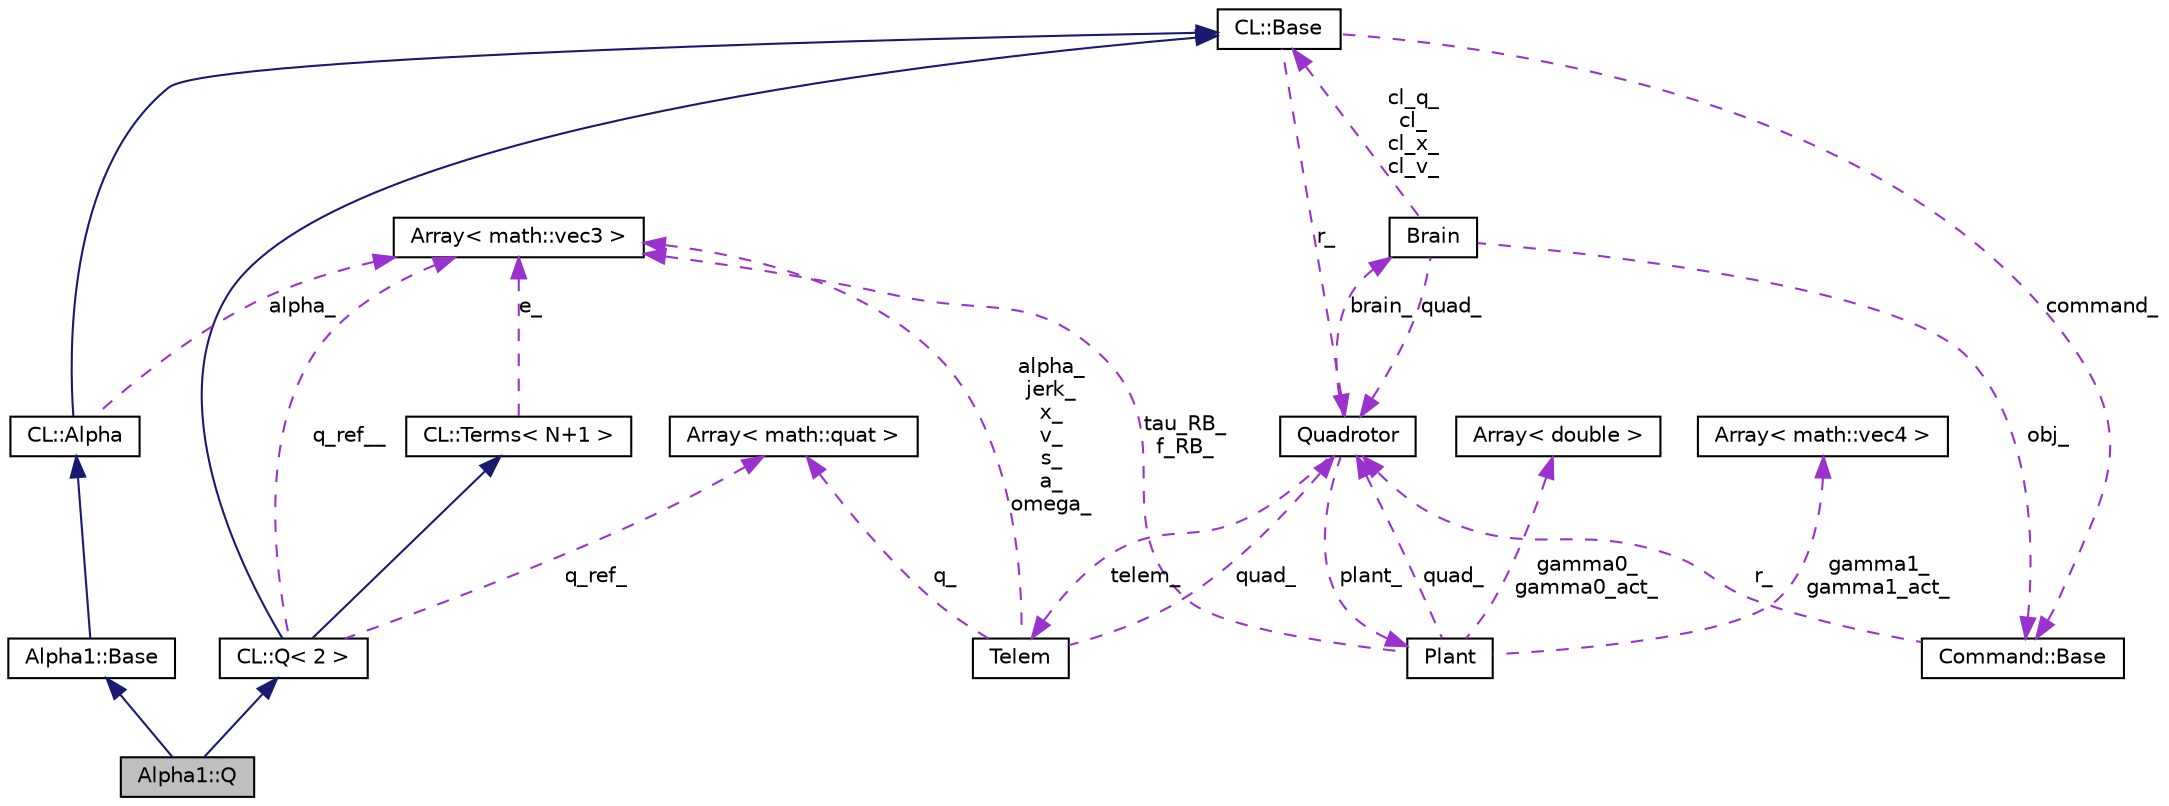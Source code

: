digraph G
{
  edge [fontname="Helvetica",fontsize="10",labelfontname="Helvetica",labelfontsize="10"];
  node [fontname="Helvetica",fontsize="10",shape=record];
  Node1 [label="Alpha1::Q",height=0.2,width=0.4,color="black", fillcolor="grey75", style="filled" fontcolor="black"];
  Node2 -> Node1 [dir=back,color="midnightblue",fontsize="10",style="solid",fontname="Helvetica"];
  Node2 [label="CL::Q\< 2 \>",height=0.2,width=0.4,color="black", fillcolor="white", style="filled",URL="$classCL_1_1Q.html"];
  Node3 -> Node2 [dir=back,color="midnightblue",fontsize="10",style="solid",fontname="Helvetica"];
  Node3 [label="CL::Base",height=0.2,width=0.4,color="black", fillcolor="white", style="filled",URL="$classCL_1_1Base.html"];
  Node4 -> Node3 [dir=back,color="darkorchid3",fontsize="10",style="dashed",label="r_",fontname="Helvetica"];
  Node4 [label="Quadrotor",height=0.2,width=0.4,color="black", fillcolor="white", style="filled",URL="$classQuadrotor.html"];
  Node5 -> Node4 [dir=back,color="darkorchid3",fontsize="10",style="dashed",label="brain_",fontname="Helvetica"];
  Node5 [label="Brain",height=0.2,width=0.4,color="black", fillcolor="white", style="filled",URL="$classBrain.html"];
  Node3 -> Node5 [dir=back,color="darkorchid3",fontsize="10",style="dashed",label="cl_q_\ncl_\ncl_x_\ncl_v_",fontname="Helvetica"];
  Node4 -> Node5 [dir=back,color="darkorchid3",fontsize="10",style="dashed",label="quad_",fontname="Helvetica"];
  Node6 -> Node5 [dir=back,color="darkorchid3",fontsize="10",style="dashed",label="obj_",fontname="Helvetica"];
  Node6 [label="Command::Base",height=0.2,width=0.4,color="black", fillcolor="white", style="filled",URL="$classCommand_1_1Base.html"];
  Node4 -> Node6 [dir=back,color="darkorchid3",fontsize="10",style="dashed",label="r_",fontname="Helvetica"];
  Node7 -> Node4 [dir=back,color="darkorchid3",fontsize="10",style="dashed",label="plant_",fontname="Helvetica"];
  Node7 [label="Plant",height=0.2,width=0.4,color="black", fillcolor="white", style="filled",URL="$classPlant.html"];
  Node8 -> Node7 [dir=back,color="darkorchid3",fontsize="10",style="dashed",label="gamma1_\ngamma1_act_",fontname="Helvetica"];
  Node8 [label="Array\< math::vec4 \>",height=0.2,width=0.4,color="black", fillcolor="white", style="filled",URL="$classArray.html"];
  Node9 -> Node7 [dir=back,color="darkorchid3",fontsize="10",style="dashed",label="tau_RB_\nf_RB_",fontname="Helvetica"];
  Node9 [label="Array\< math::vec3 \>",height=0.2,width=0.4,color="black", fillcolor="white", style="filled",URL="$classArray.html"];
  Node10 -> Node7 [dir=back,color="darkorchid3",fontsize="10",style="dashed",label="gamma0_\ngamma0_act_",fontname="Helvetica"];
  Node10 [label="Array\< double \>",height=0.2,width=0.4,color="black", fillcolor="white", style="filled",URL="$classArray.html"];
  Node4 -> Node7 [dir=back,color="darkorchid3",fontsize="10",style="dashed",label="quad_",fontname="Helvetica"];
  Node11 -> Node4 [dir=back,color="darkorchid3",fontsize="10",style="dashed",label="telem_",fontname="Helvetica"];
  Node11 [label="Telem",height=0.2,width=0.4,color="black", fillcolor="white", style="filled",URL="$classTelem.html"];
  Node12 -> Node11 [dir=back,color="darkorchid3",fontsize="10",style="dashed",label="q_",fontname="Helvetica"];
  Node12 [label="Array\< math::quat \>",height=0.2,width=0.4,color="black", fillcolor="white", style="filled",URL="$classArray.html"];
  Node9 -> Node11 [dir=back,color="darkorchid3",fontsize="10",style="dashed",label="alpha_\njerk_\nx_\nv_\ns_\na_\nomega_",fontname="Helvetica"];
  Node4 -> Node11 [dir=back,color="darkorchid3",fontsize="10",style="dashed",label="quad_",fontname="Helvetica"];
  Node6 -> Node3 [dir=back,color="darkorchid3",fontsize="10",style="dashed",label="command_",fontname="Helvetica"];
  Node13 -> Node2 [dir=back,color="midnightblue",fontsize="10",style="solid",fontname="Helvetica"];
  Node13 [label="CL::Terms\< N+1 \>",height=0.2,width=0.4,color="black", fillcolor="white", style="filled",URL="$classCL_1_1Terms.html"];
  Node9 -> Node13 [dir=back,color="darkorchid3",fontsize="10",style="dashed",label="e_",fontname="Helvetica"];
  Node12 -> Node2 [dir=back,color="darkorchid3",fontsize="10",style="dashed",label="q_ref_",fontname="Helvetica"];
  Node9 -> Node2 [dir=back,color="darkorchid3",fontsize="10",style="dashed",label="q_ref__",fontname="Helvetica"];
  Node14 -> Node1 [dir=back,color="midnightblue",fontsize="10",style="solid",fontname="Helvetica"];
  Node14 [label="Alpha1::Base",height=0.2,width=0.4,color="black", fillcolor="white", style="filled",URL="$classAlpha1_1_1Base.html"];
  Node15 -> Node14 [dir=back,color="midnightblue",fontsize="10",style="solid",fontname="Helvetica"];
  Node15 [label="CL::Alpha",height=0.2,width=0.4,color="black", fillcolor="white", style="filled",URL="$classCL_1_1Alpha.html"];
  Node3 -> Node15 [dir=back,color="midnightblue",fontsize="10",style="solid",fontname="Helvetica"];
  Node9 -> Node15 [dir=back,color="darkorchid3",fontsize="10",style="dashed",label="alpha_",fontname="Helvetica"];
}

